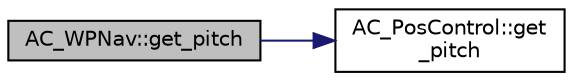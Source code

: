 digraph "AC_WPNav::get_pitch"
{
 // INTERACTIVE_SVG=YES
  edge [fontname="Helvetica",fontsize="10",labelfontname="Helvetica",labelfontsize="10"];
  node [fontname="Helvetica",fontsize="10",shape=record];
  rankdir="LR";
  Node1 [label="AC_WPNav::get_pitch",height=0.2,width=0.4,color="black", fillcolor="grey75", style="filled", fontcolor="black"];
  Node1 -> Node2 [color="midnightblue",fontsize="10",style="solid",fontname="Helvetica"];
  Node2 [label="AC_PosControl::get\l_pitch",height=0.2,width=0.4,color="black", fillcolor="white", style="filled",URL="$classAC__PosControl.html#a062b1b2331546a013da5d9cccb66bd6c"];
}
